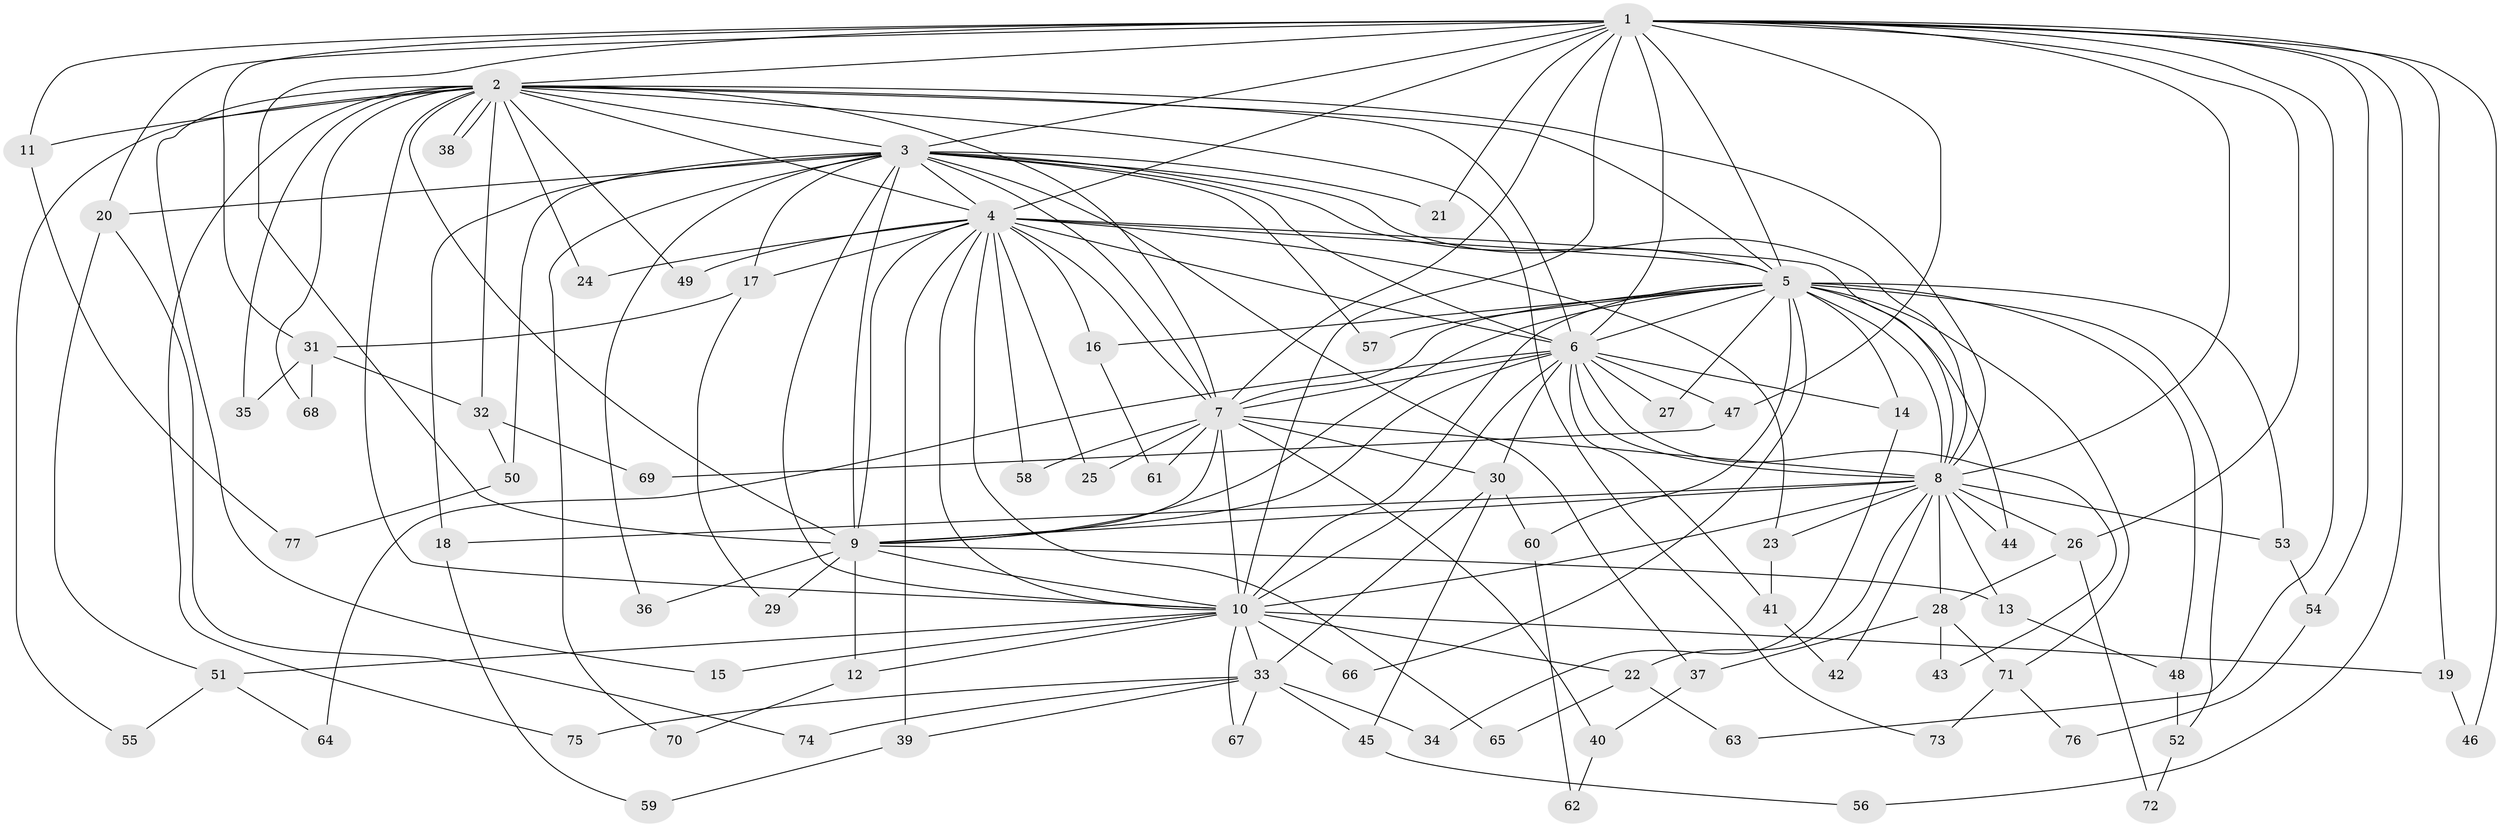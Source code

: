 // coarse degree distribution, {27: 0.021739130434782608, 15: 0.021739130434782608, 2: 0.5, 3: 0.21739130434782608, 1: 0.10869565217391304, 4: 0.043478260869565216, 10: 0.021739130434782608, 8: 0.021739130434782608, 13: 0.021739130434782608, 6: 0.021739130434782608}
// Generated by graph-tools (version 1.1) at 2025/49/03/04/25 21:49:06]
// undirected, 77 vertices, 179 edges
graph export_dot {
graph [start="1"]
  node [color=gray90,style=filled];
  1;
  2;
  3;
  4;
  5;
  6;
  7;
  8;
  9;
  10;
  11;
  12;
  13;
  14;
  15;
  16;
  17;
  18;
  19;
  20;
  21;
  22;
  23;
  24;
  25;
  26;
  27;
  28;
  29;
  30;
  31;
  32;
  33;
  34;
  35;
  36;
  37;
  38;
  39;
  40;
  41;
  42;
  43;
  44;
  45;
  46;
  47;
  48;
  49;
  50;
  51;
  52;
  53;
  54;
  55;
  56;
  57;
  58;
  59;
  60;
  61;
  62;
  63;
  64;
  65;
  66;
  67;
  68;
  69;
  70;
  71;
  72;
  73;
  74;
  75;
  76;
  77;
  1 -- 2;
  1 -- 3;
  1 -- 4;
  1 -- 5;
  1 -- 6;
  1 -- 7;
  1 -- 8;
  1 -- 9;
  1 -- 10;
  1 -- 11;
  1 -- 19;
  1 -- 20;
  1 -- 21;
  1 -- 26;
  1 -- 31;
  1 -- 46;
  1 -- 47;
  1 -- 54;
  1 -- 56;
  1 -- 63;
  2 -- 3;
  2 -- 4;
  2 -- 5;
  2 -- 6;
  2 -- 7;
  2 -- 8;
  2 -- 9;
  2 -- 10;
  2 -- 11;
  2 -- 15;
  2 -- 24;
  2 -- 32;
  2 -- 35;
  2 -- 38;
  2 -- 38;
  2 -- 49;
  2 -- 55;
  2 -- 68;
  2 -- 73;
  2 -- 75;
  3 -- 4;
  3 -- 5;
  3 -- 6;
  3 -- 7;
  3 -- 8;
  3 -- 9;
  3 -- 10;
  3 -- 17;
  3 -- 18;
  3 -- 20;
  3 -- 21;
  3 -- 36;
  3 -- 37;
  3 -- 50;
  3 -- 57;
  3 -- 70;
  4 -- 5;
  4 -- 6;
  4 -- 7;
  4 -- 8;
  4 -- 9;
  4 -- 10;
  4 -- 16;
  4 -- 17;
  4 -- 23;
  4 -- 24;
  4 -- 25;
  4 -- 39;
  4 -- 49;
  4 -- 58;
  4 -- 65;
  5 -- 6;
  5 -- 7;
  5 -- 8;
  5 -- 9;
  5 -- 10;
  5 -- 14;
  5 -- 16;
  5 -- 27;
  5 -- 44;
  5 -- 48;
  5 -- 52;
  5 -- 53;
  5 -- 57;
  5 -- 60;
  5 -- 66;
  5 -- 71;
  6 -- 7;
  6 -- 8;
  6 -- 9;
  6 -- 10;
  6 -- 14;
  6 -- 27;
  6 -- 30;
  6 -- 41;
  6 -- 43;
  6 -- 47;
  6 -- 64;
  7 -- 8;
  7 -- 9;
  7 -- 10;
  7 -- 25;
  7 -- 30;
  7 -- 40;
  7 -- 58;
  7 -- 61;
  8 -- 9;
  8 -- 10;
  8 -- 13;
  8 -- 18;
  8 -- 22;
  8 -- 23;
  8 -- 26;
  8 -- 28;
  8 -- 42;
  8 -- 44;
  8 -- 53;
  9 -- 10;
  9 -- 12;
  9 -- 13;
  9 -- 29;
  9 -- 36;
  10 -- 12;
  10 -- 15;
  10 -- 19;
  10 -- 22;
  10 -- 33;
  10 -- 51;
  10 -- 66;
  10 -- 67;
  11 -- 77;
  12 -- 70;
  13 -- 48;
  14 -- 34;
  16 -- 61;
  17 -- 29;
  17 -- 31;
  18 -- 59;
  19 -- 46;
  20 -- 51;
  20 -- 74;
  22 -- 63;
  22 -- 65;
  23 -- 41;
  26 -- 28;
  26 -- 72;
  28 -- 37;
  28 -- 43;
  28 -- 71;
  30 -- 33;
  30 -- 45;
  30 -- 60;
  31 -- 32;
  31 -- 35;
  31 -- 68;
  32 -- 50;
  32 -- 69;
  33 -- 34;
  33 -- 39;
  33 -- 45;
  33 -- 67;
  33 -- 74;
  33 -- 75;
  37 -- 40;
  39 -- 59;
  40 -- 62;
  41 -- 42;
  45 -- 56;
  47 -- 69;
  48 -- 52;
  50 -- 77;
  51 -- 55;
  51 -- 64;
  52 -- 72;
  53 -- 54;
  54 -- 76;
  60 -- 62;
  71 -- 73;
  71 -- 76;
}

